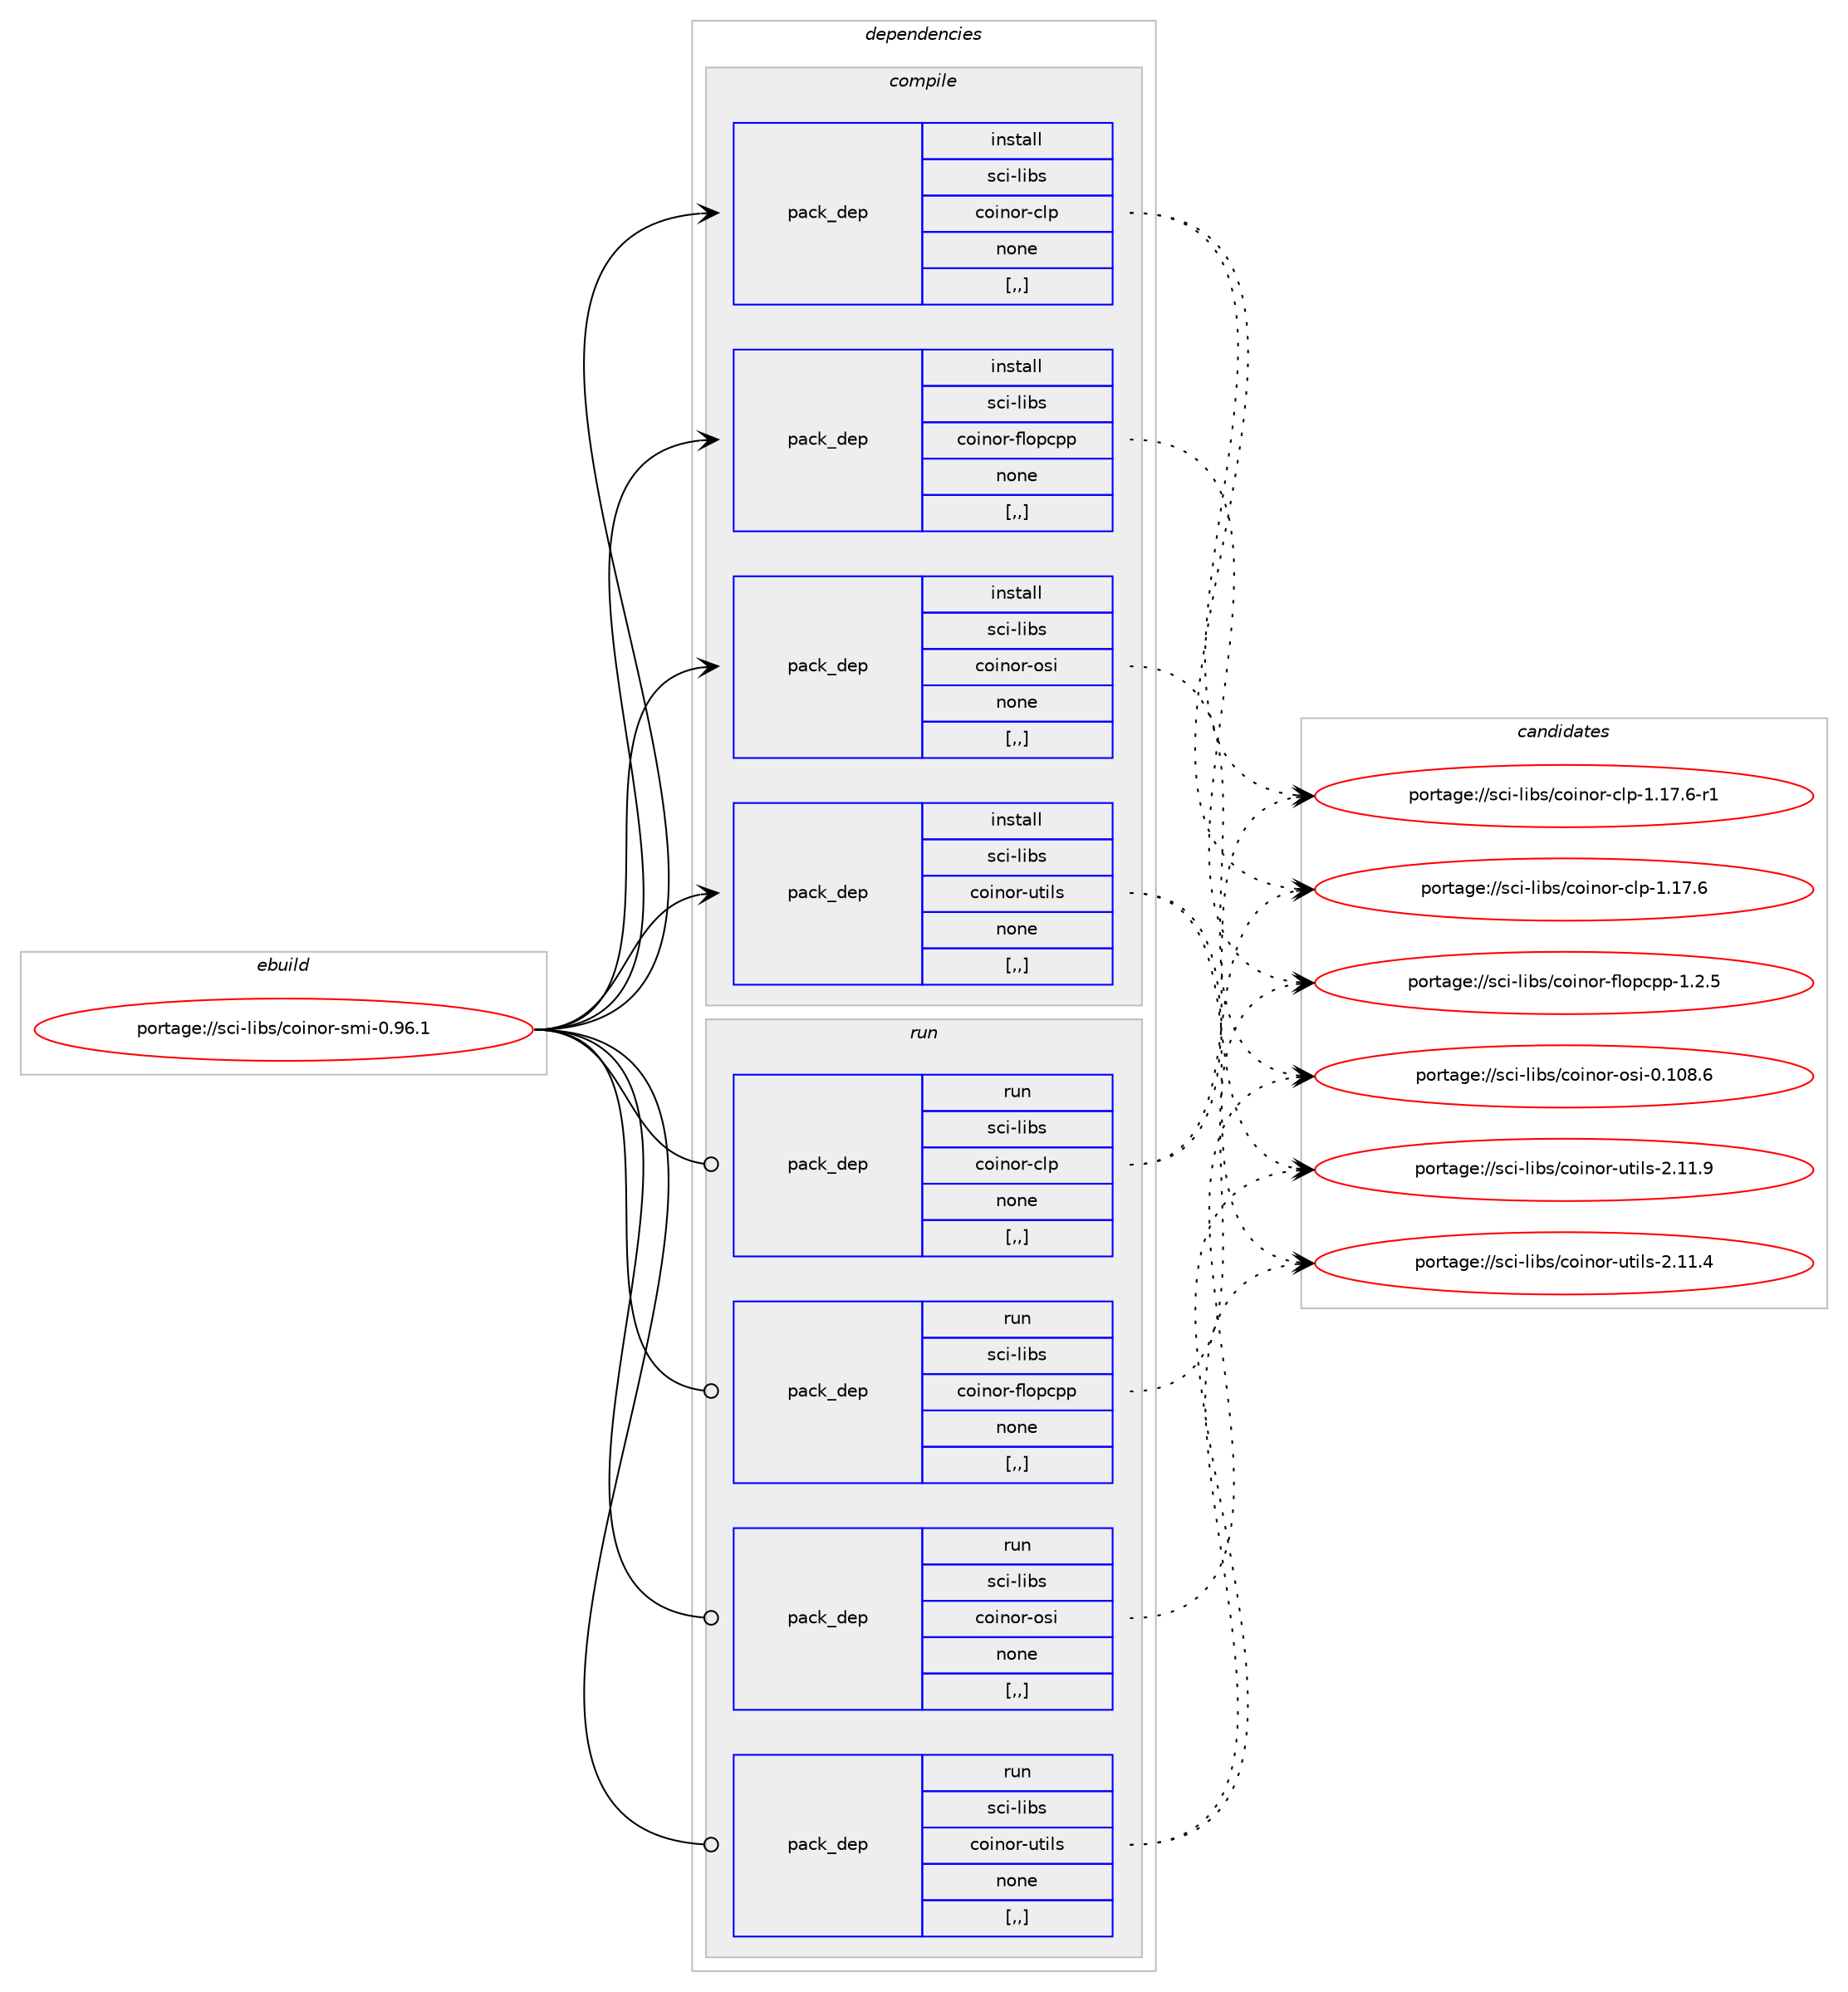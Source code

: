 digraph prolog {

# *************
# Graph options
# *************

newrank=true;
concentrate=true;
compound=true;
graph [rankdir=LR,fontname=Helvetica,fontsize=10,ranksep=1.5];#, ranksep=2.5, nodesep=0.2];
edge  [arrowhead=vee];
node  [fontname=Helvetica,fontsize=10];

# **********
# The ebuild
# **********

subgraph cluster_leftcol {
color=gray;
rank=same;
label=<<i>ebuild</i>>;
id [label="portage://sci-libs/coinor-smi-0.96.1", color=red, width=4, href="../sci-libs/coinor-smi-0.96.1.svg"];
}

# ****************
# The dependencies
# ****************

subgraph cluster_midcol {
color=gray;
label=<<i>dependencies</i>>;
subgraph cluster_compile {
fillcolor="#eeeeee";
style=filled;
label=<<i>compile</i>>;
subgraph pack1367 {
dependency1713 [label=<<TABLE BORDER="0" CELLBORDER="1" CELLSPACING="0" CELLPADDING="4" WIDTH="220"><TR><TD ROWSPAN="6" CELLPADDING="30">pack_dep</TD></TR><TR><TD WIDTH="110">install</TD></TR><TR><TD>sci-libs</TD></TR><TR><TD>coinor-clp</TD></TR><TR><TD>none</TD></TR><TR><TD>[,,]</TD></TR></TABLE>>, shape=none, color=blue];
}
id:e -> dependency1713:w [weight=20,style="solid",arrowhead="vee"];
subgraph pack1368 {
dependency1714 [label=<<TABLE BORDER="0" CELLBORDER="1" CELLSPACING="0" CELLPADDING="4" WIDTH="220"><TR><TD ROWSPAN="6" CELLPADDING="30">pack_dep</TD></TR><TR><TD WIDTH="110">install</TD></TR><TR><TD>sci-libs</TD></TR><TR><TD>coinor-flopcpp</TD></TR><TR><TD>none</TD></TR><TR><TD>[,,]</TD></TR></TABLE>>, shape=none, color=blue];
}
id:e -> dependency1714:w [weight=20,style="solid",arrowhead="vee"];
subgraph pack1369 {
dependency1715 [label=<<TABLE BORDER="0" CELLBORDER="1" CELLSPACING="0" CELLPADDING="4" WIDTH="220"><TR><TD ROWSPAN="6" CELLPADDING="30">pack_dep</TD></TR><TR><TD WIDTH="110">install</TD></TR><TR><TD>sci-libs</TD></TR><TR><TD>coinor-osi</TD></TR><TR><TD>none</TD></TR><TR><TD>[,,]</TD></TR></TABLE>>, shape=none, color=blue];
}
id:e -> dependency1715:w [weight=20,style="solid",arrowhead="vee"];
subgraph pack1370 {
dependency1716 [label=<<TABLE BORDER="0" CELLBORDER="1" CELLSPACING="0" CELLPADDING="4" WIDTH="220"><TR><TD ROWSPAN="6" CELLPADDING="30">pack_dep</TD></TR><TR><TD WIDTH="110">install</TD></TR><TR><TD>sci-libs</TD></TR><TR><TD>coinor-utils</TD></TR><TR><TD>none</TD></TR><TR><TD>[,,]</TD></TR></TABLE>>, shape=none, color=blue];
}
id:e -> dependency1716:w [weight=20,style="solid",arrowhead="vee"];
}
subgraph cluster_compileandrun {
fillcolor="#eeeeee";
style=filled;
label=<<i>compile and run</i>>;
}
subgraph cluster_run {
fillcolor="#eeeeee";
style=filled;
label=<<i>run</i>>;
subgraph pack1371 {
dependency1717 [label=<<TABLE BORDER="0" CELLBORDER="1" CELLSPACING="0" CELLPADDING="4" WIDTH="220"><TR><TD ROWSPAN="6" CELLPADDING="30">pack_dep</TD></TR><TR><TD WIDTH="110">run</TD></TR><TR><TD>sci-libs</TD></TR><TR><TD>coinor-clp</TD></TR><TR><TD>none</TD></TR><TR><TD>[,,]</TD></TR></TABLE>>, shape=none, color=blue];
}
id:e -> dependency1717:w [weight=20,style="solid",arrowhead="odot"];
subgraph pack1372 {
dependency1718 [label=<<TABLE BORDER="0" CELLBORDER="1" CELLSPACING="0" CELLPADDING="4" WIDTH="220"><TR><TD ROWSPAN="6" CELLPADDING="30">pack_dep</TD></TR><TR><TD WIDTH="110">run</TD></TR><TR><TD>sci-libs</TD></TR><TR><TD>coinor-flopcpp</TD></TR><TR><TD>none</TD></TR><TR><TD>[,,]</TD></TR></TABLE>>, shape=none, color=blue];
}
id:e -> dependency1718:w [weight=20,style="solid",arrowhead="odot"];
subgraph pack1373 {
dependency1719 [label=<<TABLE BORDER="0" CELLBORDER="1" CELLSPACING="0" CELLPADDING="4" WIDTH="220"><TR><TD ROWSPAN="6" CELLPADDING="30">pack_dep</TD></TR><TR><TD WIDTH="110">run</TD></TR><TR><TD>sci-libs</TD></TR><TR><TD>coinor-osi</TD></TR><TR><TD>none</TD></TR><TR><TD>[,,]</TD></TR></TABLE>>, shape=none, color=blue];
}
id:e -> dependency1719:w [weight=20,style="solid",arrowhead="odot"];
subgraph pack1374 {
dependency1720 [label=<<TABLE BORDER="0" CELLBORDER="1" CELLSPACING="0" CELLPADDING="4" WIDTH="220"><TR><TD ROWSPAN="6" CELLPADDING="30">pack_dep</TD></TR><TR><TD WIDTH="110">run</TD></TR><TR><TD>sci-libs</TD></TR><TR><TD>coinor-utils</TD></TR><TR><TD>none</TD></TR><TR><TD>[,,]</TD></TR></TABLE>>, shape=none, color=blue];
}
id:e -> dependency1720:w [weight=20,style="solid",arrowhead="odot"];
}
}

# **************
# The candidates
# **************

subgraph cluster_choices {
rank=same;
color=gray;
label=<<i>candidates</i>>;

subgraph choice1367 {
color=black;
nodesep=1;
choice11599105451081059811547991111051101111144599108112454946495546544511449 [label="portage://sci-libs/coinor-clp-1.17.6-r1", color=red, width=4,href="../sci-libs/coinor-clp-1.17.6-r1.svg"];
choice1159910545108105981154799111105110111114459910811245494649554654 [label="portage://sci-libs/coinor-clp-1.17.6", color=red, width=4,href="../sci-libs/coinor-clp-1.17.6.svg"];
dependency1713:e -> choice11599105451081059811547991111051101111144599108112454946495546544511449:w [style=dotted,weight="100"];
dependency1713:e -> choice1159910545108105981154799111105110111114459910811245494649554654:w [style=dotted,weight="100"];
}
subgraph choice1368 {
color=black;
nodesep=1;
choice11599105451081059811547991111051101111144510210811111299112112454946504653 [label="portage://sci-libs/coinor-flopcpp-1.2.5", color=red, width=4,href="../sci-libs/coinor-flopcpp-1.2.5.svg"];
dependency1714:e -> choice11599105451081059811547991111051101111144510210811111299112112454946504653:w [style=dotted,weight="100"];
}
subgraph choice1369 {
color=black;
nodesep=1;
choice1159910545108105981154799111105110111114451111151054548464948564654 [label="portage://sci-libs/coinor-osi-0.108.6", color=red, width=4,href="../sci-libs/coinor-osi-0.108.6.svg"];
dependency1715:e -> choice1159910545108105981154799111105110111114451111151054548464948564654:w [style=dotted,weight="100"];
}
subgraph choice1370 {
color=black;
nodesep=1;
choice11599105451081059811547991111051101111144511711610510811545504649494657 [label="portage://sci-libs/coinor-utils-2.11.9", color=red, width=4,href="../sci-libs/coinor-utils-2.11.9.svg"];
choice11599105451081059811547991111051101111144511711610510811545504649494652 [label="portage://sci-libs/coinor-utils-2.11.4", color=red, width=4,href="../sci-libs/coinor-utils-2.11.4.svg"];
dependency1716:e -> choice11599105451081059811547991111051101111144511711610510811545504649494657:w [style=dotted,weight="100"];
dependency1716:e -> choice11599105451081059811547991111051101111144511711610510811545504649494652:w [style=dotted,weight="100"];
}
subgraph choice1371 {
color=black;
nodesep=1;
choice11599105451081059811547991111051101111144599108112454946495546544511449 [label="portage://sci-libs/coinor-clp-1.17.6-r1", color=red, width=4,href="../sci-libs/coinor-clp-1.17.6-r1.svg"];
choice1159910545108105981154799111105110111114459910811245494649554654 [label="portage://sci-libs/coinor-clp-1.17.6", color=red, width=4,href="../sci-libs/coinor-clp-1.17.6.svg"];
dependency1717:e -> choice11599105451081059811547991111051101111144599108112454946495546544511449:w [style=dotted,weight="100"];
dependency1717:e -> choice1159910545108105981154799111105110111114459910811245494649554654:w [style=dotted,weight="100"];
}
subgraph choice1372 {
color=black;
nodesep=1;
choice11599105451081059811547991111051101111144510210811111299112112454946504653 [label="portage://sci-libs/coinor-flopcpp-1.2.5", color=red, width=4,href="../sci-libs/coinor-flopcpp-1.2.5.svg"];
dependency1718:e -> choice11599105451081059811547991111051101111144510210811111299112112454946504653:w [style=dotted,weight="100"];
}
subgraph choice1373 {
color=black;
nodesep=1;
choice1159910545108105981154799111105110111114451111151054548464948564654 [label="portage://sci-libs/coinor-osi-0.108.6", color=red, width=4,href="../sci-libs/coinor-osi-0.108.6.svg"];
dependency1719:e -> choice1159910545108105981154799111105110111114451111151054548464948564654:w [style=dotted,weight="100"];
}
subgraph choice1374 {
color=black;
nodesep=1;
choice11599105451081059811547991111051101111144511711610510811545504649494657 [label="portage://sci-libs/coinor-utils-2.11.9", color=red, width=4,href="../sci-libs/coinor-utils-2.11.9.svg"];
choice11599105451081059811547991111051101111144511711610510811545504649494652 [label="portage://sci-libs/coinor-utils-2.11.4", color=red, width=4,href="../sci-libs/coinor-utils-2.11.4.svg"];
dependency1720:e -> choice11599105451081059811547991111051101111144511711610510811545504649494657:w [style=dotted,weight="100"];
dependency1720:e -> choice11599105451081059811547991111051101111144511711610510811545504649494652:w [style=dotted,weight="100"];
}
}

}
